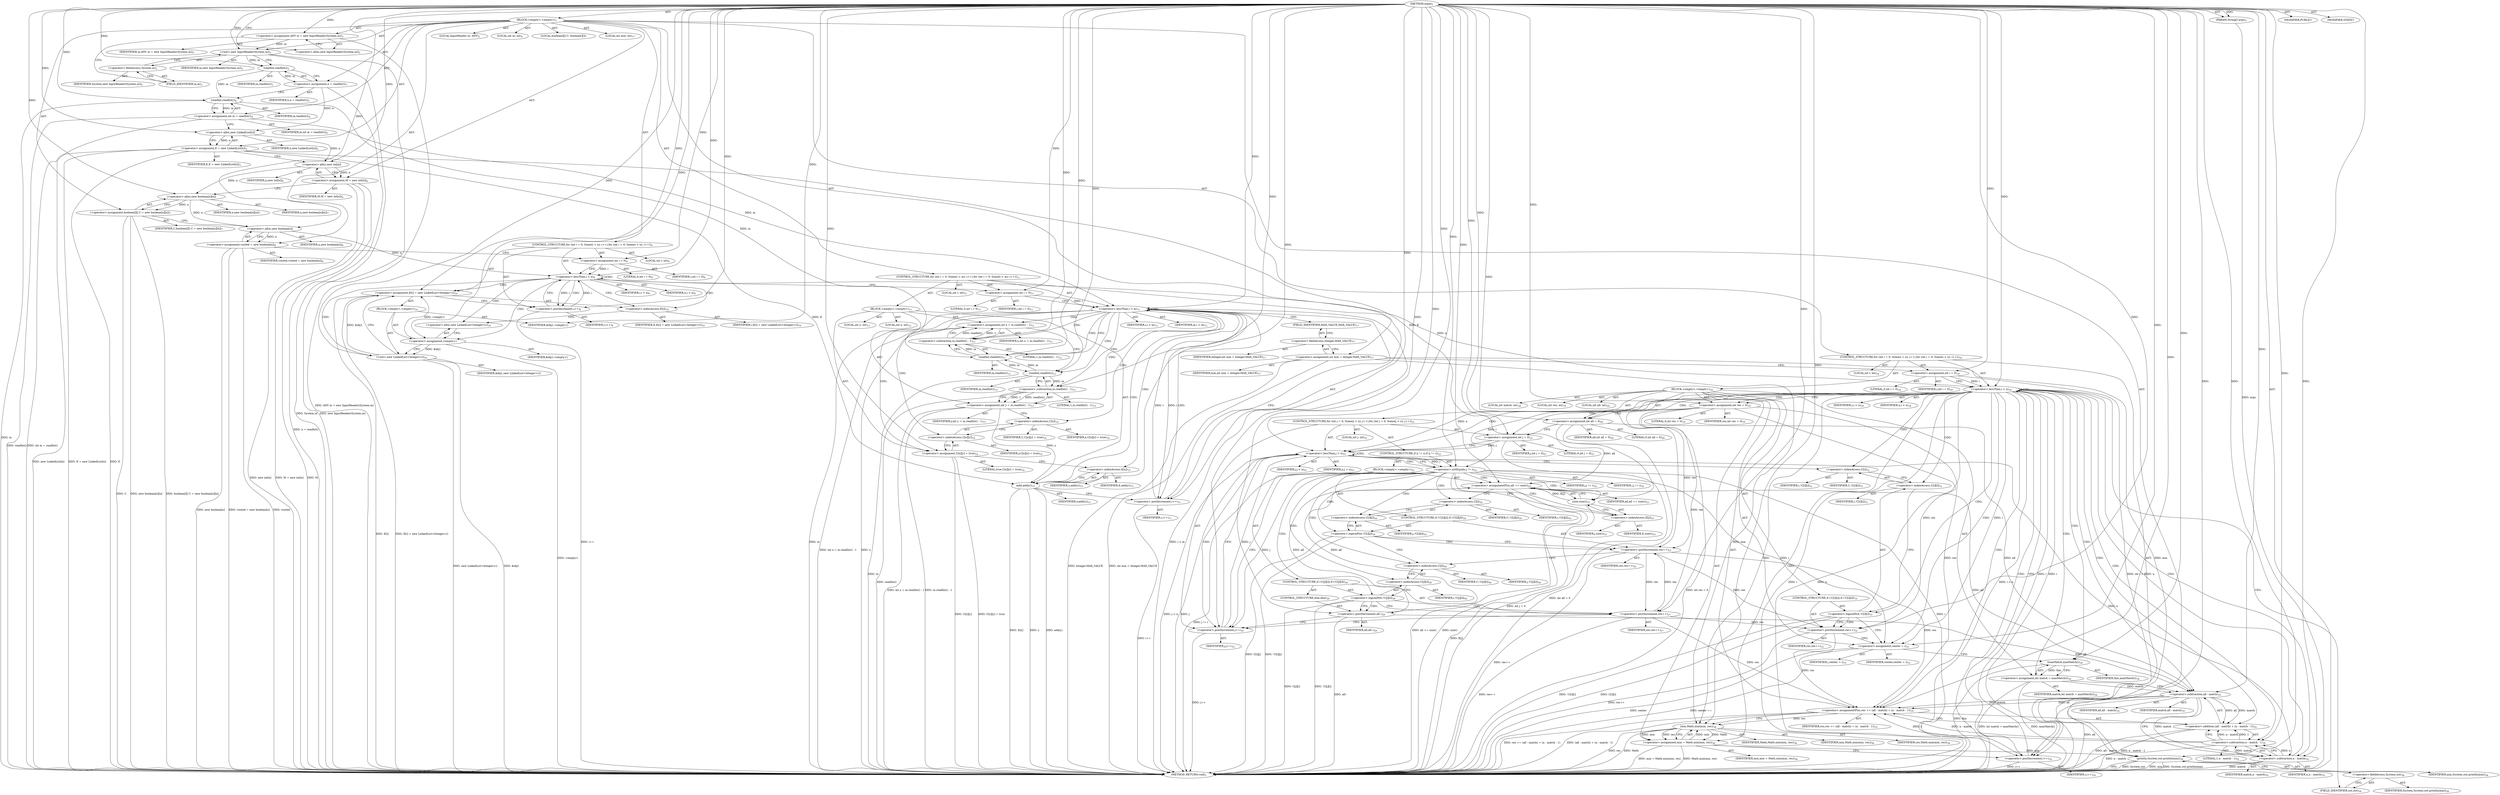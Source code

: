 digraph "main" {  
"19" [label = <(METHOD,main)<SUB>1</SUB>> ]
"20" [label = <(PARAM,String[] args)<SUB>1</SUB>> ]
"21" [label = <(BLOCK,&lt;empty&gt;,&lt;empty&gt;)<SUB>1</SUB>> ]
"4" [label = <(LOCAL,InputReader in: ANY)<SUB>2</SUB>> ]
"22" [label = <(&lt;operator&gt;.assignment,ANY in = new InputReader(System.in))<SUB>2</SUB>> ]
"23" [label = <(IDENTIFIER,in,ANY in = new InputReader(System.in))<SUB>2</SUB>> ]
"24" [label = <(&lt;operator&gt;.alloc,new InputReader(System.in))<SUB>2</SUB>> ]
"25" [label = <(&lt;init&gt;,new InputReader(System.in))<SUB>2</SUB>> ]
"3" [label = <(IDENTIFIER,in,new InputReader(System.in))<SUB>2</SUB>> ]
"26" [label = <(&lt;operator&gt;.fieldAccess,System.in)<SUB>2</SUB>> ]
"27" [label = <(IDENTIFIER,System,new InputReader(System.in))<SUB>2</SUB>> ]
"28" [label = <(FIELD_IDENTIFIER,in,in)<SUB>2</SUB>> ]
"29" [label = <(&lt;operator&gt;.assignment,n = readInt())<SUB>3</SUB>> ]
"30" [label = <(IDENTIFIER,n,n = readInt())<SUB>3</SUB>> ]
"31" [label = <(readInt,readInt())<SUB>3</SUB>> ]
"32" [label = <(IDENTIFIER,in,readInt())<SUB>3</SUB>> ]
"33" [label = <(LOCAL,int m: int)<SUB>4</SUB>> ]
"34" [label = <(&lt;operator&gt;.assignment,int m = readInt())<SUB>4</SUB>> ]
"35" [label = <(IDENTIFIER,m,int m = readInt())<SUB>4</SUB>> ]
"36" [label = <(readInt,readInt())<SUB>4</SUB>> ]
"37" [label = <(IDENTIFIER,in,readInt())<SUB>4</SUB>> ]
"38" [label = <(&lt;operator&gt;.assignment,E = new LinkedList[n])<SUB>5</SUB>> ]
"39" [label = <(IDENTIFIER,E,E = new LinkedList[n])<SUB>5</SUB>> ]
"40" [label = <(&lt;operator&gt;.alloc,new LinkedList[n])> ]
"41" [label = <(IDENTIFIER,n,new LinkedList[n])<SUB>5</SUB>> ]
"42" [label = <(&lt;operator&gt;.assignment,M = new int[n])<SUB>6</SUB>> ]
"43" [label = <(IDENTIFIER,M,M = new int[n])<SUB>6</SUB>> ]
"44" [label = <(&lt;operator&gt;.alloc,new int[n])> ]
"45" [label = <(IDENTIFIER,n,new int[n])<SUB>6</SUB>> ]
"46" [label = <(LOCAL,boolean[][] C: boolean[][])<SUB>7</SUB>> ]
"47" [label = <(&lt;operator&gt;.assignment,boolean[][] C = new boolean[n][n])<SUB>7</SUB>> ]
"48" [label = <(IDENTIFIER,C,boolean[][] C = new boolean[n][n])<SUB>7</SUB>> ]
"49" [label = <(&lt;operator&gt;.alloc,new boolean[n][n])> ]
"50" [label = <(IDENTIFIER,n,new boolean[n][n])<SUB>7</SUB>> ]
"51" [label = <(IDENTIFIER,n,new boolean[n][n])<SUB>7</SUB>> ]
"52" [label = <(&lt;operator&gt;.assignment,visited = new boolean[n])<SUB>8</SUB>> ]
"53" [label = <(IDENTIFIER,visited,visited = new boolean[n])<SUB>8</SUB>> ]
"54" [label = <(&lt;operator&gt;.alloc,new boolean[n])> ]
"55" [label = <(IDENTIFIER,n,new boolean[n])<SUB>8</SUB>> ]
"56" [label = <(CONTROL_STRUCTURE,for (int i = 0; Some(i &lt; n); i++),for (int i = 0; Some(i &lt; n); i++))<SUB>9</SUB>> ]
"57" [label = <(LOCAL,int i: int)<SUB>9</SUB>> ]
"58" [label = <(&lt;operator&gt;.assignment,int i = 0)<SUB>9</SUB>> ]
"59" [label = <(IDENTIFIER,i,int i = 0)<SUB>9</SUB>> ]
"60" [label = <(LITERAL,0,int i = 0)<SUB>9</SUB>> ]
"61" [label = <(&lt;operator&gt;.lessThan,i &lt; n)<SUB>9</SUB>> ]
"62" [label = <(IDENTIFIER,i,i &lt; n)<SUB>9</SUB>> ]
"63" [label = <(IDENTIFIER,n,i &lt; n)<SUB>9</SUB>> ]
"64" [label = <(&lt;operator&gt;.postIncrement,i++)<SUB>9</SUB>> ]
"65" [label = <(IDENTIFIER,i,i++)<SUB>9</SUB>> ]
"66" [label = <(&lt;operator&gt;.assignment,E[i] = new LinkedList&lt;Integer&gt;())<SUB>10</SUB>> ]
"67" [label = <(&lt;operator&gt;.indexAccess,E[i])<SUB>10</SUB>> ]
"68" [label = <(IDENTIFIER,E,E[i] = new LinkedList&lt;Integer&gt;())<SUB>10</SUB>> ]
"69" [label = <(IDENTIFIER,i,E[i] = new LinkedList&lt;Integer&gt;())<SUB>10</SUB>> ]
"70" [label = <(BLOCK,&lt;empty&gt;,&lt;empty&gt;)<SUB>10</SUB>> ]
"71" [label = <(&lt;operator&gt;.assignment,&lt;empty&gt;)> ]
"72" [label = <(IDENTIFIER,$obj1,&lt;empty&gt;)> ]
"73" [label = <(&lt;operator&gt;.alloc,new LinkedList&lt;Integer&gt;())<SUB>10</SUB>> ]
"74" [label = <(&lt;init&gt;,new LinkedList&lt;Integer&gt;())<SUB>10</SUB>> ]
"75" [label = <(IDENTIFIER,$obj1,new LinkedList&lt;Integer&gt;())> ]
"76" [label = <(IDENTIFIER,$obj1,&lt;empty&gt;)> ]
"77" [label = <(CONTROL_STRUCTURE,for (int i = 0; Some(i &lt; m); i++),for (int i = 0; Some(i &lt; m); i++))<SUB>11</SUB>> ]
"78" [label = <(LOCAL,int i: int)<SUB>11</SUB>> ]
"79" [label = <(&lt;operator&gt;.assignment,int i = 0)<SUB>11</SUB>> ]
"80" [label = <(IDENTIFIER,i,int i = 0)<SUB>11</SUB>> ]
"81" [label = <(LITERAL,0,int i = 0)<SUB>11</SUB>> ]
"82" [label = <(&lt;operator&gt;.lessThan,i &lt; m)<SUB>11</SUB>> ]
"83" [label = <(IDENTIFIER,i,i &lt; m)<SUB>11</SUB>> ]
"84" [label = <(IDENTIFIER,m,i &lt; m)<SUB>11</SUB>> ]
"85" [label = <(&lt;operator&gt;.postIncrement,i++)<SUB>11</SUB>> ]
"86" [label = <(IDENTIFIER,i,i++)<SUB>11</SUB>> ]
"87" [label = <(BLOCK,&lt;empty&gt;,&lt;empty&gt;)<SUB>11</SUB>> ]
"88" [label = <(LOCAL,int x: int)<SUB>12</SUB>> ]
"89" [label = <(&lt;operator&gt;.assignment,int x = in.readInt() - 1)<SUB>12</SUB>> ]
"90" [label = <(IDENTIFIER,x,int x = in.readInt() - 1)<SUB>12</SUB>> ]
"91" [label = <(&lt;operator&gt;.subtraction,in.readInt() - 1)<SUB>12</SUB>> ]
"92" [label = <(readInt,readInt())<SUB>12</SUB>> ]
"93" [label = <(IDENTIFIER,in,readInt())<SUB>12</SUB>> ]
"94" [label = <(LITERAL,1,in.readInt() - 1)<SUB>12</SUB>> ]
"95" [label = <(LOCAL,int y: int)<SUB>13</SUB>> ]
"96" [label = <(&lt;operator&gt;.assignment,int y = in.readInt() - 1)<SUB>13</SUB>> ]
"97" [label = <(IDENTIFIER,y,int y = in.readInt() - 1)<SUB>13</SUB>> ]
"98" [label = <(&lt;operator&gt;.subtraction,in.readInt() - 1)<SUB>13</SUB>> ]
"99" [label = <(readInt,readInt())<SUB>13</SUB>> ]
"100" [label = <(IDENTIFIER,in,readInt())<SUB>13</SUB>> ]
"101" [label = <(LITERAL,1,in.readInt() - 1)<SUB>13</SUB>> ]
"102" [label = <(&lt;operator&gt;.assignment,C[x][y] = true)<SUB>14</SUB>> ]
"103" [label = <(&lt;operator&gt;.indexAccess,C[x][y])<SUB>14</SUB>> ]
"104" [label = <(&lt;operator&gt;.indexAccess,C[x])<SUB>14</SUB>> ]
"105" [label = <(IDENTIFIER,C,C[x][y] = true)<SUB>14</SUB>> ]
"106" [label = <(IDENTIFIER,x,C[x][y] = true)<SUB>14</SUB>> ]
"107" [label = <(IDENTIFIER,y,C[x][y] = true)<SUB>14</SUB>> ]
"108" [label = <(LITERAL,true,C[x][y] = true)<SUB>14</SUB>> ]
"109" [label = <(add,add(y))<SUB>15</SUB>> ]
"110" [label = <(&lt;operator&gt;.indexAccess,E[x])<SUB>15</SUB>> ]
"111" [label = <(IDENTIFIER,E,add(y))<SUB>15</SUB>> ]
"112" [label = <(IDENTIFIER,x,add(y))<SUB>15</SUB>> ]
"113" [label = <(IDENTIFIER,y,add(y))<SUB>15</SUB>> ]
"114" [label = <(LOCAL,int min: int)<SUB>17</SUB>> ]
"115" [label = <(&lt;operator&gt;.assignment,int min = Integer.MAX_VALUE)<SUB>17</SUB>> ]
"116" [label = <(IDENTIFIER,min,int min = Integer.MAX_VALUE)<SUB>17</SUB>> ]
"117" [label = <(&lt;operator&gt;.fieldAccess,Integer.MAX_VALUE)<SUB>17</SUB>> ]
"118" [label = <(IDENTIFIER,Integer,int min = Integer.MAX_VALUE)<SUB>17</SUB>> ]
"119" [label = <(FIELD_IDENTIFIER,MAX_VALUE,MAX_VALUE)<SUB>17</SUB>> ]
"120" [label = <(CONTROL_STRUCTURE,for (int i = 0; Some(i &lt; n); i++),for (int i = 0; Some(i &lt; n); i++))<SUB>18</SUB>> ]
"121" [label = <(LOCAL,int i: int)<SUB>18</SUB>> ]
"122" [label = <(&lt;operator&gt;.assignment,int i = 0)<SUB>18</SUB>> ]
"123" [label = <(IDENTIFIER,i,int i = 0)<SUB>18</SUB>> ]
"124" [label = <(LITERAL,0,int i = 0)<SUB>18</SUB>> ]
"125" [label = <(&lt;operator&gt;.lessThan,i &lt; n)<SUB>18</SUB>> ]
"126" [label = <(IDENTIFIER,i,i &lt; n)<SUB>18</SUB>> ]
"127" [label = <(IDENTIFIER,n,i &lt; n)<SUB>18</SUB>> ]
"128" [label = <(&lt;operator&gt;.postIncrement,i++)<SUB>18</SUB>> ]
"129" [label = <(IDENTIFIER,i,i++)<SUB>18</SUB>> ]
"130" [label = <(BLOCK,&lt;empty&gt;,&lt;empty&gt;)<SUB>18</SUB>> ]
"131" [label = <(LOCAL,int res: int)<SUB>19</SUB>> ]
"132" [label = <(&lt;operator&gt;.assignment,int res = 0)<SUB>19</SUB>> ]
"133" [label = <(IDENTIFIER,res,int res = 0)<SUB>19</SUB>> ]
"134" [label = <(LITERAL,0,int res = 0)<SUB>19</SUB>> ]
"135" [label = <(LOCAL,int all: int)<SUB>20</SUB>> ]
"136" [label = <(&lt;operator&gt;.assignment,int all = 0)<SUB>20</SUB>> ]
"137" [label = <(IDENTIFIER,all,int all = 0)<SUB>20</SUB>> ]
"138" [label = <(LITERAL,0,int all = 0)<SUB>20</SUB>> ]
"139" [label = <(CONTROL_STRUCTURE,for (int j = 0; Some(j &lt; n); j++),for (int j = 0; Some(j &lt; n); j++))<SUB>21</SUB>> ]
"140" [label = <(LOCAL,int j: int)<SUB>21</SUB>> ]
"141" [label = <(&lt;operator&gt;.assignment,int j = 0)<SUB>21</SUB>> ]
"142" [label = <(IDENTIFIER,j,int j = 0)<SUB>21</SUB>> ]
"143" [label = <(LITERAL,0,int j = 0)<SUB>21</SUB>> ]
"144" [label = <(&lt;operator&gt;.lessThan,j &lt; n)<SUB>21</SUB>> ]
"145" [label = <(IDENTIFIER,j,j &lt; n)<SUB>21</SUB>> ]
"146" [label = <(IDENTIFIER,n,j &lt; n)<SUB>21</SUB>> ]
"147" [label = <(&lt;operator&gt;.postIncrement,j++)<SUB>21</SUB>> ]
"148" [label = <(IDENTIFIER,j,j++)<SUB>21</SUB>> ]
"149" [label = <(CONTROL_STRUCTURE,if (j != i),if (j != i))<SUB>22</SUB>> ]
"150" [label = <(&lt;operator&gt;.notEquals,j != i)<SUB>22</SUB>> ]
"151" [label = <(IDENTIFIER,j,j != i)<SUB>22</SUB>> ]
"152" [label = <(IDENTIFIER,i,j != i)<SUB>22</SUB>> ]
"153" [label = <(BLOCK,&lt;empty&gt;,&lt;empty&gt;)<SUB>22</SUB>> ]
"154" [label = <(&lt;operator&gt;.assignmentPlus,all += size())<SUB>23</SUB>> ]
"155" [label = <(IDENTIFIER,all,all += size())<SUB>23</SUB>> ]
"156" [label = <(size,size())<SUB>23</SUB>> ]
"157" [label = <(&lt;operator&gt;.indexAccess,E[j])<SUB>23</SUB>> ]
"158" [label = <(IDENTIFIER,E,size())<SUB>23</SUB>> ]
"159" [label = <(IDENTIFIER,j,size())<SUB>23</SUB>> ]
"160" [label = <(CONTROL_STRUCTURE,if (!C[i][j]),if (!C[i][j]))<SUB>24</SUB>> ]
"161" [label = <(&lt;operator&gt;.logicalNot,!C[i][j])<SUB>24</SUB>> ]
"162" [label = <(&lt;operator&gt;.indexAccess,C[i][j])<SUB>24</SUB>> ]
"163" [label = <(&lt;operator&gt;.indexAccess,C[i])<SUB>24</SUB>> ]
"164" [label = <(IDENTIFIER,C,!C[i][j])<SUB>24</SUB>> ]
"165" [label = <(IDENTIFIER,i,!C[i][j])<SUB>24</SUB>> ]
"166" [label = <(IDENTIFIER,j,!C[i][j])<SUB>24</SUB>> ]
"167" [label = <(&lt;operator&gt;.postIncrement,res++)<SUB>25</SUB>> ]
"168" [label = <(IDENTIFIER,res,res++)<SUB>25</SUB>> ]
"169" [label = <(CONTROL_STRUCTURE,if (!C[j][i]),if (!C[j][i]))<SUB>26</SUB>> ]
"170" [label = <(&lt;operator&gt;.logicalNot,!C[j][i])<SUB>26</SUB>> ]
"171" [label = <(&lt;operator&gt;.indexAccess,C[j][i])<SUB>26</SUB>> ]
"172" [label = <(&lt;operator&gt;.indexAccess,C[j])<SUB>26</SUB>> ]
"173" [label = <(IDENTIFIER,C,!C[j][i])<SUB>26</SUB>> ]
"174" [label = <(IDENTIFIER,j,!C[j][i])<SUB>26</SUB>> ]
"175" [label = <(IDENTIFIER,i,!C[j][i])<SUB>26</SUB>> ]
"176" [label = <(&lt;operator&gt;.postIncrement,res++)<SUB>27</SUB>> ]
"177" [label = <(IDENTIFIER,res,res++)<SUB>27</SUB>> ]
"178" [label = <(CONTROL_STRUCTURE,else,else)<SUB>29</SUB>> ]
"179" [label = <(&lt;operator&gt;.postDecrement,all--)<SUB>29</SUB>> ]
"180" [label = <(IDENTIFIER,all,all--)<SUB>29</SUB>> ]
"181" [label = <(CONTROL_STRUCTURE,if (!C[i][i]),if (!C[i][i]))<SUB>31</SUB>> ]
"182" [label = <(&lt;operator&gt;.logicalNot,!C[i][i])<SUB>31</SUB>> ]
"183" [label = <(&lt;operator&gt;.indexAccess,C[i][i])<SUB>31</SUB>> ]
"184" [label = <(&lt;operator&gt;.indexAccess,C[i])<SUB>31</SUB>> ]
"185" [label = <(IDENTIFIER,C,!C[i][i])<SUB>31</SUB>> ]
"186" [label = <(IDENTIFIER,i,!C[i][i])<SUB>31</SUB>> ]
"187" [label = <(IDENTIFIER,i,!C[i][i])<SUB>31</SUB>> ]
"188" [label = <(&lt;operator&gt;.postIncrement,res++)<SUB>32</SUB>> ]
"189" [label = <(IDENTIFIER,res,res++)<SUB>32</SUB>> ]
"190" [label = <(&lt;operator&gt;.assignment,center = i)<SUB>33</SUB>> ]
"191" [label = <(IDENTIFIER,center,center = i)<SUB>33</SUB>> ]
"192" [label = <(IDENTIFIER,i,center = i)<SUB>33</SUB>> ]
"193" [label = <(LOCAL,int match: int)<SUB>34</SUB>> ]
"194" [label = <(&lt;operator&gt;.assignment,int match = maxMatch())<SUB>34</SUB>> ]
"195" [label = <(IDENTIFIER,match,int match = maxMatch())<SUB>34</SUB>> ]
"196" [label = <(maxMatch,maxMatch())<SUB>34</SUB>> ]
"197" [label = <(IDENTIFIER,this,maxMatch())<SUB>34</SUB>> ]
"198" [label = <(&lt;operator&gt;.assignmentPlus,res += (all - match) + (n - match - 1))<SUB>35</SUB>> ]
"199" [label = <(IDENTIFIER,res,res += (all - match) + (n - match - 1))<SUB>35</SUB>> ]
"200" [label = <(&lt;operator&gt;.addition,(all - match) + (n - match - 1))<SUB>35</SUB>> ]
"201" [label = <(&lt;operator&gt;.subtraction,all - match)<SUB>35</SUB>> ]
"202" [label = <(IDENTIFIER,all,all - match)<SUB>35</SUB>> ]
"203" [label = <(IDENTIFIER,match,all - match)<SUB>35</SUB>> ]
"204" [label = <(&lt;operator&gt;.subtraction,n - match - 1)<SUB>35</SUB>> ]
"205" [label = <(&lt;operator&gt;.subtraction,n - match)<SUB>35</SUB>> ]
"206" [label = <(IDENTIFIER,n,n - match)<SUB>35</SUB>> ]
"207" [label = <(IDENTIFIER,match,n - match)<SUB>35</SUB>> ]
"208" [label = <(LITERAL,1,n - match - 1)<SUB>35</SUB>> ]
"209" [label = <(&lt;operator&gt;.assignment,min = Math.min(min, res))<SUB>36</SUB>> ]
"210" [label = <(IDENTIFIER,min,min = Math.min(min, res))<SUB>36</SUB>> ]
"211" [label = <(min,Math.min(min, res))<SUB>36</SUB>> ]
"212" [label = <(IDENTIFIER,Math,Math.min(min, res))<SUB>36</SUB>> ]
"213" [label = <(IDENTIFIER,min,Math.min(min, res))<SUB>36</SUB>> ]
"214" [label = <(IDENTIFIER,res,Math.min(min, res))<SUB>36</SUB>> ]
"215" [label = <(println,System.out.println(min))<SUB>38</SUB>> ]
"216" [label = <(&lt;operator&gt;.fieldAccess,System.out)<SUB>38</SUB>> ]
"217" [label = <(IDENTIFIER,System,System.out.println(min))<SUB>38</SUB>> ]
"218" [label = <(FIELD_IDENTIFIER,out,out)<SUB>38</SUB>> ]
"219" [label = <(IDENTIFIER,min,System.out.println(min))<SUB>38</SUB>> ]
"220" [label = <(MODIFIER,PUBLIC)> ]
"221" [label = <(MODIFIER,STATIC)> ]
"222" [label = <(METHOD_RETURN,void)<SUB>1</SUB>> ]
  "19" -> "20"  [ label = "AST: "] 
  "19" -> "21"  [ label = "AST: "] 
  "19" -> "220"  [ label = "AST: "] 
  "19" -> "221"  [ label = "AST: "] 
  "19" -> "222"  [ label = "AST: "] 
  "21" -> "4"  [ label = "AST: "] 
  "21" -> "22"  [ label = "AST: "] 
  "21" -> "25"  [ label = "AST: "] 
  "21" -> "29"  [ label = "AST: "] 
  "21" -> "33"  [ label = "AST: "] 
  "21" -> "34"  [ label = "AST: "] 
  "21" -> "38"  [ label = "AST: "] 
  "21" -> "42"  [ label = "AST: "] 
  "21" -> "46"  [ label = "AST: "] 
  "21" -> "47"  [ label = "AST: "] 
  "21" -> "52"  [ label = "AST: "] 
  "21" -> "56"  [ label = "AST: "] 
  "21" -> "77"  [ label = "AST: "] 
  "21" -> "114"  [ label = "AST: "] 
  "21" -> "115"  [ label = "AST: "] 
  "21" -> "120"  [ label = "AST: "] 
  "21" -> "215"  [ label = "AST: "] 
  "22" -> "23"  [ label = "AST: "] 
  "22" -> "24"  [ label = "AST: "] 
  "25" -> "3"  [ label = "AST: "] 
  "25" -> "26"  [ label = "AST: "] 
  "26" -> "27"  [ label = "AST: "] 
  "26" -> "28"  [ label = "AST: "] 
  "29" -> "30"  [ label = "AST: "] 
  "29" -> "31"  [ label = "AST: "] 
  "31" -> "32"  [ label = "AST: "] 
  "34" -> "35"  [ label = "AST: "] 
  "34" -> "36"  [ label = "AST: "] 
  "36" -> "37"  [ label = "AST: "] 
  "38" -> "39"  [ label = "AST: "] 
  "38" -> "40"  [ label = "AST: "] 
  "40" -> "41"  [ label = "AST: "] 
  "42" -> "43"  [ label = "AST: "] 
  "42" -> "44"  [ label = "AST: "] 
  "44" -> "45"  [ label = "AST: "] 
  "47" -> "48"  [ label = "AST: "] 
  "47" -> "49"  [ label = "AST: "] 
  "49" -> "50"  [ label = "AST: "] 
  "49" -> "51"  [ label = "AST: "] 
  "52" -> "53"  [ label = "AST: "] 
  "52" -> "54"  [ label = "AST: "] 
  "54" -> "55"  [ label = "AST: "] 
  "56" -> "57"  [ label = "AST: "] 
  "56" -> "58"  [ label = "AST: "] 
  "56" -> "61"  [ label = "AST: "] 
  "56" -> "64"  [ label = "AST: "] 
  "56" -> "66"  [ label = "AST: "] 
  "58" -> "59"  [ label = "AST: "] 
  "58" -> "60"  [ label = "AST: "] 
  "61" -> "62"  [ label = "AST: "] 
  "61" -> "63"  [ label = "AST: "] 
  "64" -> "65"  [ label = "AST: "] 
  "66" -> "67"  [ label = "AST: "] 
  "66" -> "70"  [ label = "AST: "] 
  "67" -> "68"  [ label = "AST: "] 
  "67" -> "69"  [ label = "AST: "] 
  "70" -> "71"  [ label = "AST: "] 
  "70" -> "74"  [ label = "AST: "] 
  "70" -> "76"  [ label = "AST: "] 
  "71" -> "72"  [ label = "AST: "] 
  "71" -> "73"  [ label = "AST: "] 
  "74" -> "75"  [ label = "AST: "] 
  "77" -> "78"  [ label = "AST: "] 
  "77" -> "79"  [ label = "AST: "] 
  "77" -> "82"  [ label = "AST: "] 
  "77" -> "85"  [ label = "AST: "] 
  "77" -> "87"  [ label = "AST: "] 
  "79" -> "80"  [ label = "AST: "] 
  "79" -> "81"  [ label = "AST: "] 
  "82" -> "83"  [ label = "AST: "] 
  "82" -> "84"  [ label = "AST: "] 
  "85" -> "86"  [ label = "AST: "] 
  "87" -> "88"  [ label = "AST: "] 
  "87" -> "89"  [ label = "AST: "] 
  "87" -> "95"  [ label = "AST: "] 
  "87" -> "96"  [ label = "AST: "] 
  "87" -> "102"  [ label = "AST: "] 
  "87" -> "109"  [ label = "AST: "] 
  "89" -> "90"  [ label = "AST: "] 
  "89" -> "91"  [ label = "AST: "] 
  "91" -> "92"  [ label = "AST: "] 
  "91" -> "94"  [ label = "AST: "] 
  "92" -> "93"  [ label = "AST: "] 
  "96" -> "97"  [ label = "AST: "] 
  "96" -> "98"  [ label = "AST: "] 
  "98" -> "99"  [ label = "AST: "] 
  "98" -> "101"  [ label = "AST: "] 
  "99" -> "100"  [ label = "AST: "] 
  "102" -> "103"  [ label = "AST: "] 
  "102" -> "108"  [ label = "AST: "] 
  "103" -> "104"  [ label = "AST: "] 
  "103" -> "107"  [ label = "AST: "] 
  "104" -> "105"  [ label = "AST: "] 
  "104" -> "106"  [ label = "AST: "] 
  "109" -> "110"  [ label = "AST: "] 
  "109" -> "113"  [ label = "AST: "] 
  "110" -> "111"  [ label = "AST: "] 
  "110" -> "112"  [ label = "AST: "] 
  "115" -> "116"  [ label = "AST: "] 
  "115" -> "117"  [ label = "AST: "] 
  "117" -> "118"  [ label = "AST: "] 
  "117" -> "119"  [ label = "AST: "] 
  "120" -> "121"  [ label = "AST: "] 
  "120" -> "122"  [ label = "AST: "] 
  "120" -> "125"  [ label = "AST: "] 
  "120" -> "128"  [ label = "AST: "] 
  "120" -> "130"  [ label = "AST: "] 
  "122" -> "123"  [ label = "AST: "] 
  "122" -> "124"  [ label = "AST: "] 
  "125" -> "126"  [ label = "AST: "] 
  "125" -> "127"  [ label = "AST: "] 
  "128" -> "129"  [ label = "AST: "] 
  "130" -> "131"  [ label = "AST: "] 
  "130" -> "132"  [ label = "AST: "] 
  "130" -> "135"  [ label = "AST: "] 
  "130" -> "136"  [ label = "AST: "] 
  "130" -> "139"  [ label = "AST: "] 
  "130" -> "181"  [ label = "AST: "] 
  "130" -> "190"  [ label = "AST: "] 
  "130" -> "193"  [ label = "AST: "] 
  "130" -> "194"  [ label = "AST: "] 
  "130" -> "198"  [ label = "AST: "] 
  "130" -> "209"  [ label = "AST: "] 
  "132" -> "133"  [ label = "AST: "] 
  "132" -> "134"  [ label = "AST: "] 
  "136" -> "137"  [ label = "AST: "] 
  "136" -> "138"  [ label = "AST: "] 
  "139" -> "140"  [ label = "AST: "] 
  "139" -> "141"  [ label = "AST: "] 
  "139" -> "144"  [ label = "AST: "] 
  "139" -> "147"  [ label = "AST: "] 
  "139" -> "149"  [ label = "AST: "] 
  "141" -> "142"  [ label = "AST: "] 
  "141" -> "143"  [ label = "AST: "] 
  "144" -> "145"  [ label = "AST: "] 
  "144" -> "146"  [ label = "AST: "] 
  "147" -> "148"  [ label = "AST: "] 
  "149" -> "150"  [ label = "AST: "] 
  "149" -> "153"  [ label = "AST: "] 
  "150" -> "151"  [ label = "AST: "] 
  "150" -> "152"  [ label = "AST: "] 
  "153" -> "154"  [ label = "AST: "] 
  "153" -> "160"  [ label = "AST: "] 
  "153" -> "169"  [ label = "AST: "] 
  "154" -> "155"  [ label = "AST: "] 
  "154" -> "156"  [ label = "AST: "] 
  "156" -> "157"  [ label = "AST: "] 
  "157" -> "158"  [ label = "AST: "] 
  "157" -> "159"  [ label = "AST: "] 
  "160" -> "161"  [ label = "AST: "] 
  "160" -> "167"  [ label = "AST: "] 
  "161" -> "162"  [ label = "AST: "] 
  "162" -> "163"  [ label = "AST: "] 
  "162" -> "166"  [ label = "AST: "] 
  "163" -> "164"  [ label = "AST: "] 
  "163" -> "165"  [ label = "AST: "] 
  "167" -> "168"  [ label = "AST: "] 
  "169" -> "170"  [ label = "AST: "] 
  "169" -> "176"  [ label = "AST: "] 
  "169" -> "178"  [ label = "AST: "] 
  "170" -> "171"  [ label = "AST: "] 
  "171" -> "172"  [ label = "AST: "] 
  "171" -> "175"  [ label = "AST: "] 
  "172" -> "173"  [ label = "AST: "] 
  "172" -> "174"  [ label = "AST: "] 
  "176" -> "177"  [ label = "AST: "] 
  "178" -> "179"  [ label = "AST: "] 
  "179" -> "180"  [ label = "AST: "] 
  "181" -> "182"  [ label = "AST: "] 
  "181" -> "188"  [ label = "AST: "] 
  "182" -> "183"  [ label = "AST: "] 
  "183" -> "184"  [ label = "AST: "] 
  "183" -> "187"  [ label = "AST: "] 
  "184" -> "185"  [ label = "AST: "] 
  "184" -> "186"  [ label = "AST: "] 
  "188" -> "189"  [ label = "AST: "] 
  "190" -> "191"  [ label = "AST: "] 
  "190" -> "192"  [ label = "AST: "] 
  "194" -> "195"  [ label = "AST: "] 
  "194" -> "196"  [ label = "AST: "] 
  "196" -> "197"  [ label = "AST: "] 
  "198" -> "199"  [ label = "AST: "] 
  "198" -> "200"  [ label = "AST: "] 
  "200" -> "201"  [ label = "AST: "] 
  "200" -> "204"  [ label = "AST: "] 
  "201" -> "202"  [ label = "AST: "] 
  "201" -> "203"  [ label = "AST: "] 
  "204" -> "205"  [ label = "AST: "] 
  "204" -> "208"  [ label = "AST: "] 
  "205" -> "206"  [ label = "AST: "] 
  "205" -> "207"  [ label = "AST: "] 
  "209" -> "210"  [ label = "AST: "] 
  "209" -> "211"  [ label = "AST: "] 
  "211" -> "212"  [ label = "AST: "] 
  "211" -> "213"  [ label = "AST: "] 
  "211" -> "214"  [ label = "AST: "] 
  "215" -> "216"  [ label = "AST: "] 
  "215" -> "219"  [ label = "AST: "] 
  "216" -> "217"  [ label = "AST: "] 
  "216" -> "218"  [ label = "AST: "] 
  "22" -> "28"  [ label = "CFG: "] 
  "25" -> "31"  [ label = "CFG: "] 
  "29" -> "36"  [ label = "CFG: "] 
  "34" -> "40"  [ label = "CFG: "] 
  "38" -> "44"  [ label = "CFG: "] 
  "42" -> "49"  [ label = "CFG: "] 
  "47" -> "54"  [ label = "CFG: "] 
  "52" -> "58"  [ label = "CFG: "] 
  "115" -> "122"  [ label = "CFG: "] 
  "215" -> "222"  [ label = "CFG: "] 
  "24" -> "22"  [ label = "CFG: "] 
  "26" -> "25"  [ label = "CFG: "] 
  "31" -> "29"  [ label = "CFG: "] 
  "36" -> "34"  [ label = "CFG: "] 
  "40" -> "38"  [ label = "CFG: "] 
  "44" -> "42"  [ label = "CFG: "] 
  "49" -> "47"  [ label = "CFG: "] 
  "54" -> "52"  [ label = "CFG: "] 
  "58" -> "61"  [ label = "CFG: "] 
  "61" -> "67"  [ label = "CFG: "] 
  "61" -> "79"  [ label = "CFG: "] 
  "64" -> "61"  [ label = "CFG: "] 
  "66" -> "64"  [ label = "CFG: "] 
  "79" -> "82"  [ label = "CFG: "] 
  "82" -> "92"  [ label = "CFG: "] 
  "82" -> "119"  [ label = "CFG: "] 
  "85" -> "82"  [ label = "CFG: "] 
  "117" -> "115"  [ label = "CFG: "] 
  "122" -> "125"  [ label = "CFG: "] 
  "125" -> "132"  [ label = "CFG: "] 
  "125" -> "218"  [ label = "CFG: "] 
  "128" -> "125"  [ label = "CFG: "] 
  "216" -> "215"  [ label = "CFG: "] 
  "28" -> "26"  [ label = "CFG: "] 
  "67" -> "73"  [ label = "CFG: "] 
  "89" -> "99"  [ label = "CFG: "] 
  "96" -> "104"  [ label = "CFG: "] 
  "102" -> "110"  [ label = "CFG: "] 
  "109" -> "85"  [ label = "CFG: "] 
  "119" -> "117"  [ label = "CFG: "] 
  "132" -> "136"  [ label = "CFG: "] 
  "136" -> "141"  [ label = "CFG: "] 
  "190" -> "196"  [ label = "CFG: "] 
  "194" -> "201"  [ label = "CFG: "] 
  "198" -> "211"  [ label = "CFG: "] 
  "209" -> "128"  [ label = "CFG: "] 
  "218" -> "216"  [ label = "CFG: "] 
  "71" -> "74"  [ label = "CFG: "] 
  "74" -> "66"  [ label = "CFG: "] 
  "91" -> "89"  [ label = "CFG: "] 
  "98" -> "96"  [ label = "CFG: "] 
  "103" -> "102"  [ label = "CFG: "] 
  "110" -> "109"  [ label = "CFG: "] 
  "141" -> "144"  [ label = "CFG: "] 
  "144" -> "150"  [ label = "CFG: "] 
  "144" -> "184"  [ label = "CFG: "] 
  "147" -> "144"  [ label = "CFG: "] 
  "182" -> "188"  [ label = "CFG: "] 
  "182" -> "190"  [ label = "CFG: "] 
  "188" -> "190"  [ label = "CFG: "] 
  "196" -> "194"  [ label = "CFG: "] 
  "200" -> "198"  [ label = "CFG: "] 
  "211" -> "209"  [ label = "CFG: "] 
  "73" -> "71"  [ label = "CFG: "] 
  "92" -> "91"  [ label = "CFG: "] 
  "99" -> "98"  [ label = "CFG: "] 
  "104" -> "103"  [ label = "CFG: "] 
  "150" -> "157"  [ label = "CFG: "] 
  "150" -> "147"  [ label = "CFG: "] 
  "183" -> "182"  [ label = "CFG: "] 
  "201" -> "205"  [ label = "CFG: "] 
  "204" -> "200"  [ label = "CFG: "] 
  "154" -> "163"  [ label = "CFG: "] 
  "184" -> "183"  [ label = "CFG: "] 
  "205" -> "204"  [ label = "CFG: "] 
  "156" -> "154"  [ label = "CFG: "] 
  "161" -> "167"  [ label = "CFG: "] 
  "161" -> "172"  [ label = "CFG: "] 
  "167" -> "172"  [ label = "CFG: "] 
  "170" -> "176"  [ label = "CFG: "] 
  "170" -> "179"  [ label = "CFG: "] 
  "176" -> "147"  [ label = "CFG: "] 
  "157" -> "156"  [ label = "CFG: "] 
  "162" -> "161"  [ label = "CFG: "] 
  "171" -> "170"  [ label = "CFG: "] 
  "179" -> "147"  [ label = "CFG: "] 
  "163" -> "162"  [ label = "CFG: "] 
  "172" -> "171"  [ label = "CFG: "] 
  "19" -> "24"  [ label = "CFG: "] 
  "20" -> "222"  [ label = "DDG: args"] 
  "22" -> "222"  [ label = "DDG: ANY in = new InputReader(System.in)"] 
  "25" -> "222"  [ label = "DDG: System.in"] 
  "25" -> "222"  [ label = "DDG: new InputReader(System.in)"] 
  "29" -> "222"  [ label = "DDG: n = readInt()"] 
  "36" -> "222"  [ label = "DDG: in"] 
  "34" -> "222"  [ label = "DDG: readInt()"] 
  "34" -> "222"  [ label = "DDG: int m = readInt()"] 
  "38" -> "222"  [ label = "DDG: E"] 
  "38" -> "222"  [ label = "DDG: new LinkedList[n]"] 
  "38" -> "222"  [ label = "DDG: E = new LinkedList[n]"] 
  "42" -> "222"  [ label = "DDG: new int[n]"] 
  "42" -> "222"  [ label = "DDG: M = new int[n]"] 
  "47" -> "222"  [ label = "DDG: C"] 
  "47" -> "222"  [ label = "DDG: new boolean[n][n]"] 
  "47" -> "222"  [ label = "DDG: boolean[][] C = new boolean[n][n]"] 
  "52" -> "222"  [ label = "DDG: new boolean[n]"] 
  "52" -> "222"  [ label = "DDG: visited = new boolean[n]"] 
  "82" -> "222"  [ label = "DDG: m"] 
  "82" -> "222"  [ label = "DDG: i &lt; m"] 
  "115" -> "222"  [ label = "DDG: Integer.MAX_VALUE"] 
  "115" -> "222"  [ label = "DDG: int min = Integer.MAX_VALUE"] 
  "122" -> "222"  [ label = "DDG: int i = 0"] 
  "125" -> "222"  [ label = "DDG: i"] 
  "125" -> "222"  [ label = "DDG: n"] 
  "125" -> "222"  [ label = "DDG: i &lt; n"] 
  "215" -> "222"  [ label = "DDG: System.out"] 
  "215" -> "222"  [ label = "DDG: min"] 
  "215" -> "222"  [ label = "DDG: System.out.println(min)"] 
  "132" -> "222"  [ label = "DDG: int res = 0"] 
  "136" -> "222"  [ label = "DDG: int all = 0"] 
  "141" -> "222"  [ label = "DDG: int j = 0"] 
  "144" -> "222"  [ label = "DDG: j"] 
  "144" -> "222"  [ label = "DDG: j &lt; n"] 
  "182" -> "222"  [ label = "DDG: C[i][i]"] 
  "182" -> "222"  [ label = "DDG: !C[i][i]"] 
  "188" -> "222"  [ label = "DDG: res++"] 
  "190" -> "222"  [ label = "DDG: center = i"] 
  "194" -> "222"  [ label = "DDG: maxMatch()"] 
  "194" -> "222"  [ label = "DDG: int match = maxMatch()"] 
  "201" -> "222"  [ label = "DDG: all"] 
  "200" -> "222"  [ label = "DDG: all - match"] 
  "205" -> "222"  [ label = "DDG: match"] 
  "204" -> "222"  [ label = "DDG: n - match"] 
  "200" -> "222"  [ label = "DDG: n - match - 1"] 
  "198" -> "222"  [ label = "DDG: (all - match) + (n - match - 1)"] 
  "198" -> "222"  [ label = "DDG: res += (all - match) + (n - match - 1)"] 
  "211" -> "222"  [ label = "DDG: res"] 
  "209" -> "222"  [ label = "DDG: Math.min(min, res)"] 
  "209" -> "222"  [ label = "DDG: min = Math.min(min, res)"] 
  "128" -> "222"  [ label = "DDG: i++"] 
  "150" -> "222"  [ label = "DDG: j != i"] 
  "156" -> "222"  [ label = "DDG: E[j]"] 
  "154" -> "222"  [ label = "DDG: size()"] 
  "154" -> "222"  [ label = "DDG: all += size()"] 
  "161" -> "222"  [ label = "DDG: C[i][j]"] 
  "161" -> "222"  [ label = "DDG: !C[i][j]"] 
  "167" -> "222"  [ label = "DDG: res++"] 
  "170" -> "222"  [ label = "DDG: C[j][i]"] 
  "170" -> "222"  [ label = "DDG: !C[j][i]"] 
  "179" -> "222"  [ label = "DDG: all--"] 
  "176" -> "222"  [ label = "DDG: res++"] 
  "147" -> "222"  [ label = "DDG: j++"] 
  "89" -> "222"  [ label = "DDG: x"] 
  "89" -> "222"  [ label = "DDG: int x = in.readInt() - 1"] 
  "99" -> "222"  [ label = "DDG: in"] 
  "98" -> "222"  [ label = "DDG: readInt()"] 
  "96" -> "222"  [ label = "DDG: in.readInt() - 1"] 
  "96" -> "222"  [ label = "DDG: int y = in.readInt() - 1"] 
  "102" -> "222"  [ label = "DDG: C[x][y]"] 
  "102" -> "222"  [ label = "DDG: C[x][y] = true"] 
  "109" -> "222"  [ label = "DDG: E[x]"] 
  "109" -> "222"  [ label = "DDG: y"] 
  "109" -> "222"  [ label = "DDG: add(y)"] 
  "85" -> "222"  [ label = "DDG: i++"] 
  "66" -> "222"  [ label = "DDG: E[i]"] 
  "71" -> "222"  [ label = "DDG: &lt;empty&gt;"] 
  "74" -> "222"  [ label = "DDG: $obj1"] 
  "74" -> "222"  [ label = "DDG: new LinkedList&lt;Integer&gt;()"] 
  "66" -> "222"  [ label = "DDG: E[i] = new LinkedList&lt;Integer&gt;()"] 
  "64" -> "222"  [ label = "DDG: i++"] 
  "190" -> "222"  [ label = "DDG: center"] 
  "211" -> "222"  [ label = "DDG: Math"] 
  "52" -> "222"  [ label = "DDG: visited"] 
  "42" -> "222"  [ label = "DDG: M"] 
  "196" -> "222"  [ label = "DDG: this"] 
  "19" -> "20"  [ label = "DDG: "] 
  "19" -> "22"  [ label = "DDG: "] 
  "31" -> "29"  [ label = "DDG: in"] 
  "36" -> "34"  [ label = "DDG: in"] 
  "40" -> "38"  [ label = "DDG: n"] 
  "44" -> "42"  [ label = "DDG: n"] 
  "49" -> "47"  [ label = "DDG: n"] 
  "54" -> "52"  [ label = "DDG: n"] 
  "22" -> "25"  [ label = "DDG: in"] 
  "19" -> "25"  [ label = "DDG: "] 
  "19" -> "58"  [ label = "DDG: "] 
  "71" -> "66"  [ label = "DDG: &lt;empty&gt;"] 
  "74" -> "66"  [ label = "DDG: $obj1"] 
  "19" -> "66"  [ label = "DDG: "] 
  "19" -> "79"  [ label = "DDG: "] 
  "19" -> "122"  [ label = "DDG: "] 
  "115" -> "215"  [ label = "DDG: min"] 
  "209" -> "215"  [ label = "DDG: min"] 
  "19" -> "215"  [ label = "DDG: "] 
  "25" -> "31"  [ label = "DDG: in"] 
  "19" -> "31"  [ label = "DDG: "] 
  "31" -> "36"  [ label = "DDG: in"] 
  "19" -> "36"  [ label = "DDG: "] 
  "29" -> "40"  [ label = "DDG: n"] 
  "19" -> "40"  [ label = "DDG: "] 
  "40" -> "44"  [ label = "DDG: n"] 
  "19" -> "44"  [ label = "DDG: "] 
  "44" -> "49"  [ label = "DDG: n"] 
  "19" -> "49"  [ label = "DDG: "] 
  "49" -> "54"  [ label = "DDG: n"] 
  "19" -> "54"  [ label = "DDG: "] 
  "58" -> "61"  [ label = "DDG: i"] 
  "64" -> "61"  [ label = "DDG: i"] 
  "19" -> "61"  [ label = "DDG: "] 
  "54" -> "61"  [ label = "DDG: n"] 
  "61" -> "64"  [ label = "DDG: i"] 
  "19" -> "64"  [ label = "DDG: "] 
  "79" -> "82"  [ label = "DDG: i"] 
  "85" -> "82"  [ label = "DDG: i"] 
  "19" -> "82"  [ label = "DDG: "] 
  "34" -> "82"  [ label = "DDG: m"] 
  "82" -> "85"  [ label = "DDG: i"] 
  "19" -> "85"  [ label = "DDG: "] 
  "91" -> "89"  [ label = "DDG: readInt()"] 
  "91" -> "89"  [ label = "DDG: 1"] 
  "98" -> "96"  [ label = "DDG: readInt()"] 
  "98" -> "96"  [ label = "DDG: 1"] 
  "19" -> "102"  [ label = "DDG: "] 
  "122" -> "125"  [ label = "DDG: i"] 
  "128" -> "125"  [ label = "DDG: i"] 
  "19" -> "125"  [ label = "DDG: "] 
  "61" -> "125"  [ label = "DDG: n"] 
  "205" -> "125"  [ label = "DDG: n"] 
  "19" -> "128"  [ label = "DDG: "] 
  "125" -> "128"  [ label = "DDG: i"] 
  "150" -> "128"  [ label = "DDG: i"] 
  "19" -> "132"  [ label = "DDG: "] 
  "19" -> "136"  [ label = "DDG: "] 
  "125" -> "190"  [ label = "DDG: i"] 
  "150" -> "190"  [ label = "DDG: i"] 
  "19" -> "190"  [ label = "DDG: "] 
  "196" -> "194"  [ label = "DDG: this"] 
  "201" -> "198"  [ label = "DDG: all"] 
  "201" -> "198"  [ label = "DDG: match"] 
  "204" -> "198"  [ label = "DDG: n - match"] 
  "204" -> "198"  [ label = "DDG: 1"] 
  "211" -> "209"  [ label = "DDG: Math"] 
  "211" -> "209"  [ label = "DDG: min"] 
  "211" -> "209"  [ label = "DDG: res"] 
  "19" -> "71"  [ label = "DDG: "] 
  "19" -> "76"  [ label = "DDG: "] 
  "38" -> "109"  [ label = "DDG: E"] 
  "96" -> "109"  [ label = "DDG: y"] 
  "19" -> "109"  [ label = "DDG: "] 
  "19" -> "141"  [ label = "DDG: "] 
  "132" -> "198"  [ label = "DDG: res"] 
  "188" -> "198"  [ label = "DDG: res"] 
  "167" -> "198"  [ label = "DDG: res"] 
  "176" -> "198"  [ label = "DDG: res"] 
  "19" -> "198"  [ label = "DDG: "] 
  "71" -> "74"  [ label = "DDG: $obj1"] 
  "19" -> "74"  [ label = "DDG: "] 
  "92" -> "91"  [ label = "DDG: in"] 
  "19" -> "91"  [ label = "DDG: "] 
  "99" -> "98"  [ label = "DDG: in"] 
  "19" -> "98"  [ label = "DDG: "] 
  "141" -> "144"  [ label = "DDG: j"] 
  "147" -> "144"  [ label = "DDG: j"] 
  "19" -> "144"  [ label = "DDG: "] 
  "125" -> "144"  [ label = "DDG: n"] 
  "150" -> "147"  [ label = "DDG: j"] 
  "19" -> "147"  [ label = "DDG: "] 
  "132" -> "188"  [ label = "DDG: res"] 
  "167" -> "188"  [ label = "DDG: res"] 
  "176" -> "188"  [ label = "DDG: res"] 
  "19" -> "188"  [ label = "DDG: "] 
  "19" -> "196"  [ label = "DDG: "] 
  "201" -> "200"  [ label = "DDG: all"] 
  "201" -> "200"  [ label = "DDG: match"] 
  "204" -> "200"  [ label = "DDG: n - match"] 
  "204" -> "200"  [ label = "DDG: 1"] 
  "19" -> "211"  [ label = "DDG: "] 
  "115" -> "211"  [ label = "DDG: min"] 
  "209" -> "211"  [ label = "DDG: min"] 
  "198" -> "211"  [ label = "DDG: res"] 
  "36" -> "92"  [ label = "DDG: in"] 
  "99" -> "92"  [ label = "DDG: in"] 
  "19" -> "92"  [ label = "DDG: "] 
  "92" -> "99"  [ label = "DDG: in"] 
  "19" -> "99"  [ label = "DDG: "] 
  "144" -> "150"  [ label = "DDG: j"] 
  "19" -> "150"  [ label = "DDG: "] 
  "125" -> "150"  [ label = "DDG: i"] 
  "156" -> "154"  [ label = "DDG: E[j]"] 
  "136" -> "201"  [ label = "DDG: all"] 
  "154" -> "201"  [ label = "DDG: all"] 
  "179" -> "201"  [ label = "DDG: all"] 
  "19" -> "201"  [ label = "DDG: "] 
  "194" -> "201"  [ label = "DDG: match"] 
  "205" -> "204"  [ label = "DDG: n"] 
  "205" -> "204"  [ label = "DDG: match"] 
  "19" -> "204"  [ label = "DDG: "] 
  "136" -> "154"  [ label = "DDG: all"] 
  "179" -> "154"  [ label = "DDG: all"] 
  "19" -> "154"  [ label = "DDG: "] 
  "144" -> "205"  [ label = "DDG: n"] 
  "19" -> "205"  [ label = "DDG: "] 
  "201" -> "205"  [ label = "DDG: match"] 
  "38" -> "156"  [ label = "DDG: E"] 
  "132" -> "167"  [ label = "DDG: res"] 
  "176" -> "167"  [ label = "DDG: res"] 
  "19" -> "167"  [ label = "DDG: "] 
  "132" -> "176"  [ label = "DDG: res"] 
  "167" -> "176"  [ label = "DDG: res"] 
  "19" -> "176"  [ label = "DDG: "] 
  "154" -> "179"  [ label = "DDG: all"] 
  "19" -> "179"  [ label = "DDG: "] 
  "61" -> "73"  [ label = "CDG: "] 
  "61" -> "64"  [ label = "CDG: "] 
  "61" -> "67"  [ label = "CDG: "] 
  "61" -> "74"  [ label = "CDG: "] 
  "61" -> "61"  [ label = "CDG: "] 
  "61" -> "66"  [ label = "CDG: "] 
  "61" -> "71"  [ label = "CDG: "] 
  "82" -> "96"  [ label = "CDG: "] 
  "82" -> "98"  [ label = "CDG: "] 
  "82" -> "102"  [ label = "CDG: "] 
  "82" -> "85"  [ label = "CDG: "] 
  "82" -> "103"  [ label = "CDG: "] 
  "82" -> "104"  [ label = "CDG: "] 
  "82" -> "92"  [ label = "CDG: "] 
  "82" -> "91"  [ label = "CDG: "] 
  "82" -> "89"  [ label = "CDG: "] 
  "82" -> "99"  [ label = "CDG: "] 
  "82" -> "82"  [ label = "CDG: "] 
  "82" -> "110"  [ label = "CDG: "] 
  "82" -> "109"  [ label = "CDG: "] 
  "125" -> "136"  [ label = "CDG: "] 
  "125" -> "128"  [ label = "CDG: "] 
  "125" -> "209"  [ label = "CDG: "] 
  "125" -> "196"  [ label = "CDG: "] 
  "125" -> "132"  [ label = "CDG: "] 
  "125" -> "198"  [ label = "CDG: "] 
  "125" -> "204"  [ label = "CDG: "] 
  "125" -> "144"  [ label = "CDG: "] 
  "125" -> "190"  [ label = "CDG: "] 
  "125" -> "184"  [ label = "CDG: "] 
  "125" -> "194"  [ label = "CDG: "] 
  "125" -> "182"  [ label = "CDG: "] 
  "125" -> "201"  [ label = "CDG: "] 
  "125" -> "205"  [ label = "CDG: "] 
  "125" -> "141"  [ label = "CDG: "] 
  "125" -> "183"  [ label = "CDG: "] 
  "125" -> "200"  [ label = "CDG: "] 
  "125" -> "211"  [ label = "CDG: "] 
  "125" -> "125"  [ label = "CDG: "] 
  "144" -> "150"  [ label = "CDG: "] 
  "144" -> "144"  [ label = "CDG: "] 
  "144" -> "147"  [ label = "CDG: "] 
  "182" -> "188"  [ label = "CDG: "] 
  "150" -> "154"  [ label = "CDG: "] 
  "150" -> "161"  [ label = "CDG: "] 
  "150" -> "163"  [ label = "CDG: "] 
  "150" -> "162"  [ label = "CDG: "] 
  "150" -> "170"  [ label = "CDG: "] 
  "150" -> "171"  [ label = "CDG: "] 
  "150" -> "157"  [ label = "CDG: "] 
  "150" -> "156"  [ label = "CDG: "] 
  "150" -> "172"  [ label = "CDG: "] 
  "161" -> "167"  [ label = "CDG: "] 
  "170" -> "179"  [ label = "CDG: "] 
  "170" -> "176"  [ label = "CDG: "] 
}
